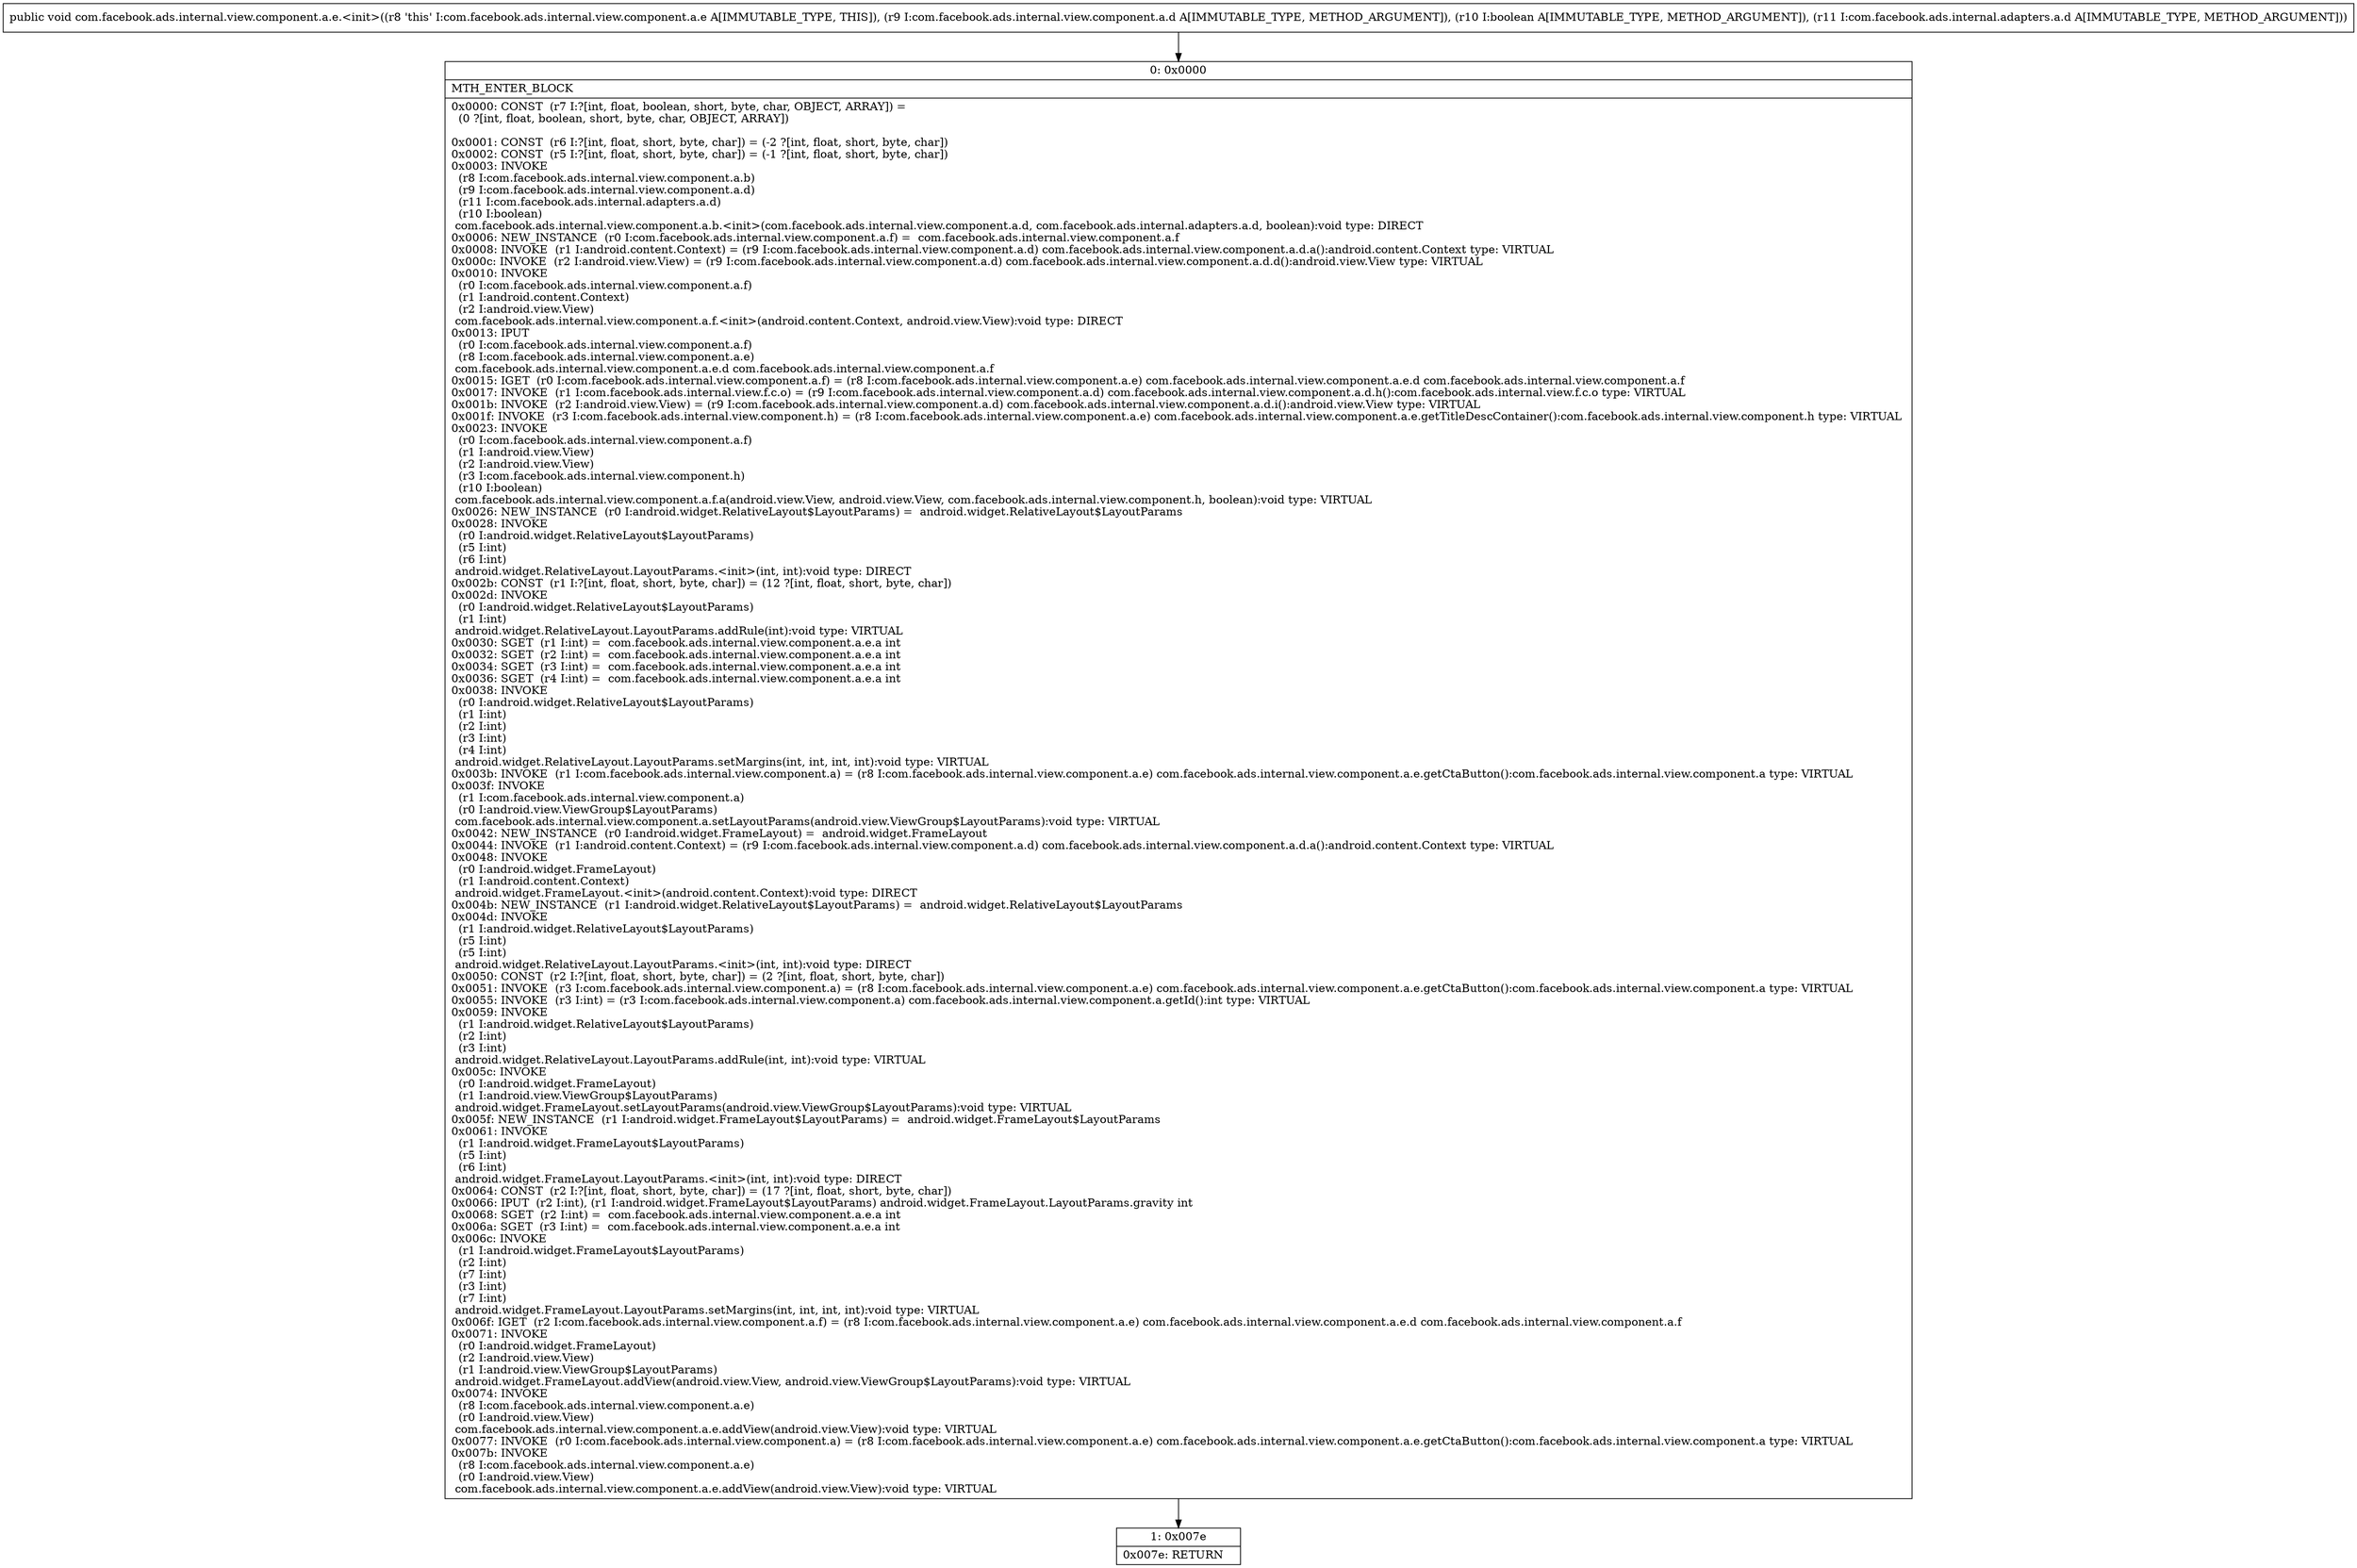 digraph "CFG forcom.facebook.ads.internal.view.component.a.e.\<init\>(Lcom\/facebook\/ads\/internal\/view\/component\/a\/d;ZLcom\/facebook\/ads\/internal\/adapters\/a\/d;)V" {
Node_0 [shape=record,label="{0\:\ 0x0000|MTH_ENTER_BLOCK\l|0x0000: CONST  (r7 I:?[int, float, boolean, short, byte, char, OBJECT, ARRAY]) = \l  (0 ?[int, float, boolean, short, byte, char, OBJECT, ARRAY])\l \l0x0001: CONST  (r6 I:?[int, float, short, byte, char]) = (\-2 ?[int, float, short, byte, char]) \l0x0002: CONST  (r5 I:?[int, float, short, byte, char]) = (\-1 ?[int, float, short, byte, char]) \l0x0003: INVOKE  \l  (r8 I:com.facebook.ads.internal.view.component.a.b)\l  (r9 I:com.facebook.ads.internal.view.component.a.d)\l  (r11 I:com.facebook.ads.internal.adapters.a.d)\l  (r10 I:boolean)\l com.facebook.ads.internal.view.component.a.b.\<init\>(com.facebook.ads.internal.view.component.a.d, com.facebook.ads.internal.adapters.a.d, boolean):void type: DIRECT \l0x0006: NEW_INSTANCE  (r0 I:com.facebook.ads.internal.view.component.a.f) =  com.facebook.ads.internal.view.component.a.f \l0x0008: INVOKE  (r1 I:android.content.Context) = (r9 I:com.facebook.ads.internal.view.component.a.d) com.facebook.ads.internal.view.component.a.d.a():android.content.Context type: VIRTUAL \l0x000c: INVOKE  (r2 I:android.view.View) = (r9 I:com.facebook.ads.internal.view.component.a.d) com.facebook.ads.internal.view.component.a.d.d():android.view.View type: VIRTUAL \l0x0010: INVOKE  \l  (r0 I:com.facebook.ads.internal.view.component.a.f)\l  (r1 I:android.content.Context)\l  (r2 I:android.view.View)\l com.facebook.ads.internal.view.component.a.f.\<init\>(android.content.Context, android.view.View):void type: DIRECT \l0x0013: IPUT  \l  (r0 I:com.facebook.ads.internal.view.component.a.f)\l  (r8 I:com.facebook.ads.internal.view.component.a.e)\l com.facebook.ads.internal.view.component.a.e.d com.facebook.ads.internal.view.component.a.f \l0x0015: IGET  (r0 I:com.facebook.ads.internal.view.component.a.f) = (r8 I:com.facebook.ads.internal.view.component.a.e) com.facebook.ads.internal.view.component.a.e.d com.facebook.ads.internal.view.component.a.f \l0x0017: INVOKE  (r1 I:com.facebook.ads.internal.view.f.c.o) = (r9 I:com.facebook.ads.internal.view.component.a.d) com.facebook.ads.internal.view.component.a.d.h():com.facebook.ads.internal.view.f.c.o type: VIRTUAL \l0x001b: INVOKE  (r2 I:android.view.View) = (r9 I:com.facebook.ads.internal.view.component.a.d) com.facebook.ads.internal.view.component.a.d.i():android.view.View type: VIRTUAL \l0x001f: INVOKE  (r3 I:com.facebook.ads.internal.view.component.h) = (r8 I:com.facebook.ads.internal.view.component.a.e) com.facebook.ads.internal.view.component.a.e.getTitleDescContainer():com.facebook.ads.internal.view.component.h type: VIRTUAL \l0x0023: INVOKE  \l  (r0 I:com.facebook.ads.internal.view.component.a.f)\l  (r1 I:android.view.View)\l  (r2 I:android.view.View)\l  (r3 I:com.facebook.ads.internal.view.component.h)\l  (r10 I:boolean)\l com.facebook.ads.internal.view.component.a.f.a(android.view.View, android.view.View, com.facebook.ads.internal.view.component.h, boolean):void type: VIRTUAL \l0x0026: NEW_INSTANCE  (r0 I:android.widget.RelativeLayout$LayoutParams) =  android.widget.RelativeLayout$LayoutParams \l0x0028: INVOKE  \l  (r0 I:android.widget.RelativeLayout$LayoutParams)\l  (r5 I:int)\l  (r6 I:int)\l android.widget.RelativeLayout.LayoutParams.\<init\>(int, int):void type: DIRECT \l0x002b: CONST  (r1 I:?[int, float, short, byte, char]) = (12 ?[int, float, short, byte, char]) \l0x002d: INVOKE  \l  (r0 I:android.widget.RelativeLayout$LayoutParams)\l  (r1 I:int)\l android.widget.RelativeLayout.LayoutParams.addRule(int):void type: VIRTUAL \l0x0030: SGET  (r1 I:int) =  com.facebook.ads.internal.view.component.a.e.a int \l0x0032: SGET  (r2 I:int) =  com.facebook.ads.internal.view.component.a.e.a int \l0x0034: SGET  (r3 I:int) =  com.facebook.ads.internal.view.component.a.e.a int \l0x0036: SGET  (r4 I:int) =  com.facebook.ads.internal.view.component.a.e.a int \l0x0038: INVOKE  \l  (r0 I:android.widget.RelativeLayout$LayoutParams)\l  (r1 I:int)\l  (r2 I:int)\l  (r3 I:int)\l  (r4 I:int)\l android.widget.RelativeLayout.LayoutParams.setMargins(int, int, int, int):void type: VIRTUAL \l0x003b: INVOKE  (r1 I:com.facebook.ads.internal.view.component.a) = (r8 I:com.facebook.ads.internal.view.component.a.e) com.facebook.ads.internal.view.component.a.e.getCtaButton():com.facebook.ads.internal.view.component.a type: VIRTUAL \l0x003f: INVOKE  \l  (r1 I:com.facebook.ads.internal.view.component.a)\l  (r0 I:android.view.ViewGroup$LayoutParams)\l com.facebook.ads.internal.view.component.a.setLayoutParams(android.view.ViewGroup$LayoutParams):void type: VIRTUAL \l0x0042: NEW_INSTANCE  (r0 I:android.widget.FrameLayout) =  android.widget.FrameLayout \l0x0044: INVOKE  (r1 I:android.content.Context) = (r9 I:com.facebook.ads.internal.view.component.a.d) com.facebook.ads.internal.view.component.a.d.a():android.content.Context type: VIRTUAL \l0x0048: INVOKE  \l  (r0 I:android.widget.FrameLayout)\l  (r1 I:android.content.Context)\l android.widget.FrameLayout.\<init\>(android.content.Context):void type: DIRECT \l0x004b: NEW_INSTANCE  (r1 I:android.widget.RelativeLayout$LayoutParams) =  android.widget.RelativeLayout$LayoutParams \l0x004d: INVOKE  \l  (r1 I:android.widget.RelativeLayout$LayoutParams)\l  (r5 I:int)\l  (r5 I:int)\l android.widget.RelativeLayout.LayoutParams.\<init\>(int, int):void type: DIRECT \l0x0050: CONST  (r2 I:?[int, float, short, byte, char]) = (2 ?[int, float, short, byte, char]) \l0x0051: INVOKE  (r3 I:com.facebook.ads.internal.view.component.a) = (r8 I:com.facebook.ads.internal.view.component.a.e) com.facebook.ads.internal.view.component.a.e.getCtaButton():com.facebook.ads.internal.view.component.a type: VIRTUAL \l0x0055: INVOKE  (r3 I:int) = (r3 I:com.facebook.ads.internal.view.component.a) com.facebook.ads.internal.view.component.a.getId():int type: VIRTUAL \l0x0059: INVOKE  \l  (r1 I:android.widget.RelativeLayout$LayoutParams)\l  (r2 I:int)\l  (r3 I:int)\l android.widget.RelativeLayout.LayoutParams.addRule(int, int):void type: VIRTUAL \l0x005c: INVOKE  \l  (r0 I:android.widget.FrameLayout)\l  (r1 I:android.view.ViewGroup$LayoutParams)\l android.widget.FrameLayout.setLayoutParams(android.view.ViewGroup$LayoutParams):void type: VIRTUAL \l0x005f: NEW_INSTANCE  (r1 I:android.widget.FrameLayout$LayoutParams) =  android.widget.FrameLayout$LayoutParams \l0x0061: INVOKE  \l  (r1 I:android.widget.FrameLayout$LayoutParams)\l  (r5 I:int)\l  (r6 I:int)\l android.widget.FrameLayout.LayoutParams.\<init\>(int, int):void type: DIRECT \l0x0064: CONST  (r2 I:?[int, float, short, byte, char]) = (17 ?[int, float, short, byte, char]) \l0x0066: IPUT  (r2 I:int), (r1 I:android.widget.FrameLayout$LayoutParams) android.widget.FrameLayout.LayoutParams.gravity int \l0x0068: SGET  (r2 I:int) =  com.facebook.ads.internal.view.component.a.e.a int \l0x006a: SGET  (r3 I:int) =  com.facebook.ads.internal.view.component.a.e.a int \l0x006c: INVOKE  \l  (r1 I:android.widget.FrameLayout$LayoutParams)\l  (r2 I:int)\l  (r7 I:int)\l  (r3 I:int)\l  (r7 I:int)\l android.widget.FrameLayout.LayoutParams.setMargins(int, int, int, int):void type: VIRTUAL \l0x006f: IGET  (r2 I:com.facebook.ads.internal.view.component.a.f) = (r8 I:com.facebook.ads.internal.view.component.a.e) com.facebook.ads.internal.view.component.a.e.d com.facebook.ads.internal.view.component.a.f \l0x0071: INVOKE  \l  (r0 I:android.widget.FrameLayout)\l  (r2 I:android.view.View)\l  (r1 I:android.view.ViewGroup$LayoutParams)\l android.widget.FrameLayout.addView(android.view.View, android.view.ViewGroup$LayoutParams):void type: VIRTUAL \l0x0074: INVOKE  \l  (r8 I:com.facebook.ads.internal.view.component.a.e)\l  (r0 I:android.view.View)\l com.facebook.ads.internal.view.component.a.e.addView(android.view.View):void type: VIRTUAL \l0x0077: INVOKE  (r0 I:com.facebook.ads.internal.view.component.a) = (r8 I:com.facebook.ads.internal.view.component.a.e) com.facebook.ads.internal.view.component.a.e.getCtaButton():com.facebook.ads.internal.view.component.a type: VIRTUAL \l0x007b: INVOKE  \l  (r8 I:com.facebook.ads.internal.view.component.a.e)\l  (r0 I:android.view.View)\l com.facebook.ads.internal.view.component.a.e.addView(android.view.View):void type: VIRTUAL \l}"];
Node_1 [shape=record,label="{1\:\ 0x007e|0x007e: RETURN   \l}"];
MethodNode[shape=record,label="{public void com.facebook.ads.internal.view.component.a.e.\<init\>((r8 'this' I:com.facebook.ads.internal.view.component.a.e A[IMMUTABLE_TYPE, THIS]), (r9 I:com.facebook.ads.internal.view.component.a.d A[IMMUTABLE_TYPE, METHOD_ARGUMENT]), (r10 I:boolean A[IMMUTABLE_TYPE, METHOD_ARGUMENT]), (r11 I:com.facebook.ads.internal.adapters.a.d A[IMMUTABLE_TYPE, METHOD_ARGUMENT])) }"];
MethodNode -> Node_0;
Node_0 -> Node_1;
}

